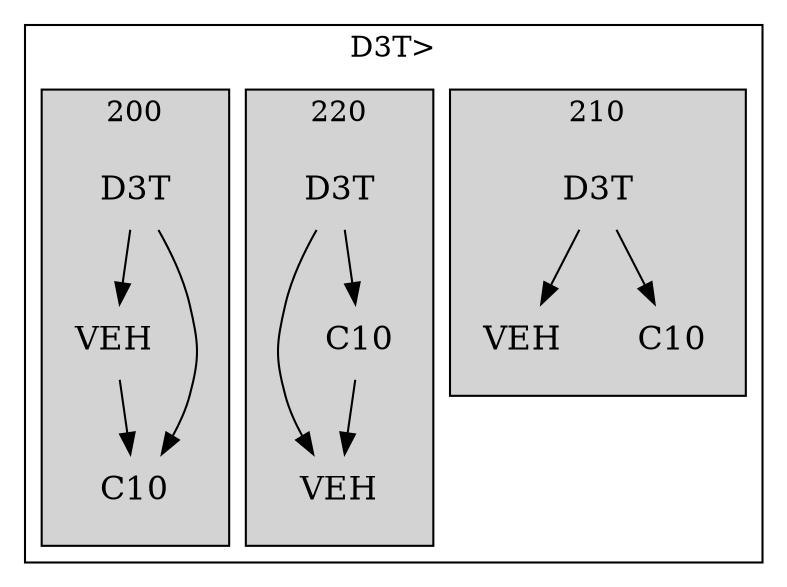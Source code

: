 strict digraph FirstlevelCluster {
	labelloc = "t";
	compound = false;
	subgraph cluster_0 {
	label= "D3T>";
		subgraph	cluster_2 {
		label = "210";
			style = filled;
			node	[label = VEH, shape = plaintext, fontsize = 16] VEH2;
			node	[label = D3T, shape = plaintext, fontsize = 16] D3T2;
			node	[label = C10, shape = plaintext, fontsize = 16] C102;
			D3T2->VEH2;D3T2->C102;			}
		subgraph	cluster_3 {
		label = "220";
			style = filled;
			node	[label = VEH, shape = plaintext, fontsize = 16] VEH3;
			node	[label = D3T, shape = plaintext, fontsize = 16] D3T3;
			node	[label = C10, shape = plaintext, fontsize = 16] C103;
			D3T3->VEH3;D3T3->C103;C103->VEH3;			}
		subgraph	cluster_4 {
		label = "200";
			style = filled;
			node	[label = VEH, shape = plaintext, fontsize = 16] VEH4;
			node	[label = D3T, shape = plaintext, fontsize = 16] D3T4;
			node	[label = C10, shape = plaintext, fontsize = 16] C104;
			VEH4->C104;D3T4->VEH4;D3T4->C104;			}
}}